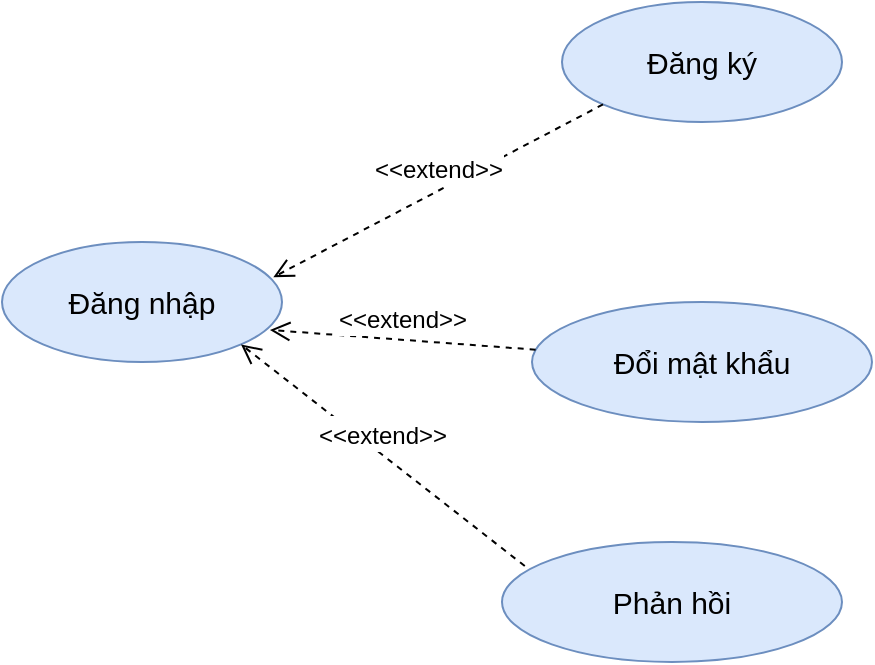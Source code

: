 <mxfile version="16.5.6" type="device"><diagram id="6cfcN-76DtocYpnijIUl" name="Page-1"><mxGraphModel dx="1038" dy="588" grid="1" gridSize="10" guides="1" tooltips="1" connect="1" arrows="1" fold="1" page="1" pageScale="1" pageWidth="850" pageHeight="1100" math="0" shadow="0"><root><mxCell id="0"/><mxCell id="1" parent="0"/><mxCell id="EgvladDOk30NKC7SnpCp-1" value="&lt;font style=&quot;font-size: 15px&quot;&gt;Đăng nhập&lt;/font&gt;" style="ellipse;whiteSpace=wrap;html=1;fillColor=#dae8fc;strokeColor=#6c8ebf;" vertex="1" parent="1"><mxGeometry x="215" y="220" width="140" height="60" as="geometry"/></mxCell><mxCell id="EgvladDOk30NKC7SnpCp-2" value="&lt;font style=&quot;font-size: 15px&quot;&gt;Đăng ký&lt;/font&gt;" style="ellipse;whiteSpace=wrap;html=1;fillColor=#dae8fc;strokeColor=#6c8ebf;" vertex="1" parent="1"><mxGeometry x="495" y="100" width="140" height="60" as="geometry"/></mxCell><mxCell id="EgvladDOk30NKC7SnpCp-3" value="&lt;span style=&quot;font-size: 15px&quot;&gt;Đổi mật khẩu&lt;/span&gt;" style="ellipse;whiteSpace=wrap;html=1;fillColor=#dae8fc;strokeColor=#6c8ebf;" vertex="1" parent="1"><mxGeometry x="480" y="250" width="170" height="60" as="geometry"/></mxCell><mxCell id="EgvladDOk30NKC7SnpCp-4" value="&lt;font style=&quot;font-size: 12px&quot;&gt;&amp;lt;&amp;lt;extend&amp;gt;&amp;gt;&lt;/font&gt;" style="html=1;verticalAlign=bottom;endArrow=open;dashed=1;endSize=8;rounded=0;fontSize=15;exitX=0;exitY=1;exitDx=0;exitDy=0;entryX=0.969;entryY=0.293;entryDx=0;entryDy=0;entryPerimeter=0;" edge="1" parent="1" source="EgvladDOk30NKC7SnpCp-2" target="EgvladDOk30NKC7SnpCp-1"><mxGeometry relative="1" as="geometry"><mxPoint x="575" y="310" as="sourcePoint"/><mxPoint x="495" y="310" as="targetPoint"/></mxGeometry></mxCell><mxCell id="EgvladDOk30NKC7SnpCp-5" value="&lt;font style=&quot;font-size: 12px&quot;&gt;&amp;lt;&amp;lt;extend&amp;gt;&amp;gt;&lt;/font&gt;" style="html=1;verticalAlign=bottom;endArrow=open;dashed=1;endSize=8;rounded=0;fontSize=15;entryX=0.957;entryY=0.733;entryDx=0;entryDy=0;entryPerimeter=0;" edge="1" parent="1" source="EgvladDOk30NKC7SnpCp-3" target="EgvladDOk30NKC7SnpCp-1"><mxGeometry relative="1" as="geometry"><mxPoint x="525.503" y="161.213" as="sourcePoint"/><mxPoint x="360.66" y="247.58" as="targetPoint"/></mxGeometry></mxCell><mxCell id="EgvladDOk30NKC7SnpCp-6" value="&lt;span style=&quot;font-size: 15px&quot;&gt;Phản hồi&lt;/span&gt;" style="ellipse;whiteSpace=wrap;html=1;fillColor=#dae8fc;strokeColor=#6c8ebf;" vertex="1" parent="1"><mxGeometry x="465" y="370" width="170" height="60" as="geometry"/></mxCell><mxCell id="EgvladDOk30NKC7SnpCp-7" value="&lt;font style=&quot;font-size: 12px&quot;&gt;&amp;lt;&amp;lt;extend&amp;gt;&amp;gt;&lt;/font&gt;" style="html=1;verticalAlign=bottom;endArrow=open;dashed=1;endSize=8;rounded=0;fontSize=15;entryX=1;entryY=1;entryDx=0;entryDy=0;exitX=0.067;exitY=0.2;exitDx=0;exitDy=0;exitPerimeter=0;" edge="1" parent="1" source="EgvladDOk30NKC7SnpCp-6" target="EgvladDOk30NKC7SnpCp-1"><mxGeometry relative="1" as="geometry"><mxPoint x="491.812" y="283.838" as="sourcePoint"/><mxPoint x="358.98" y="273.98" as="targetPoint"/></mxGeometry></mxCell></root></mxGraphModel></diagram></mxfile>